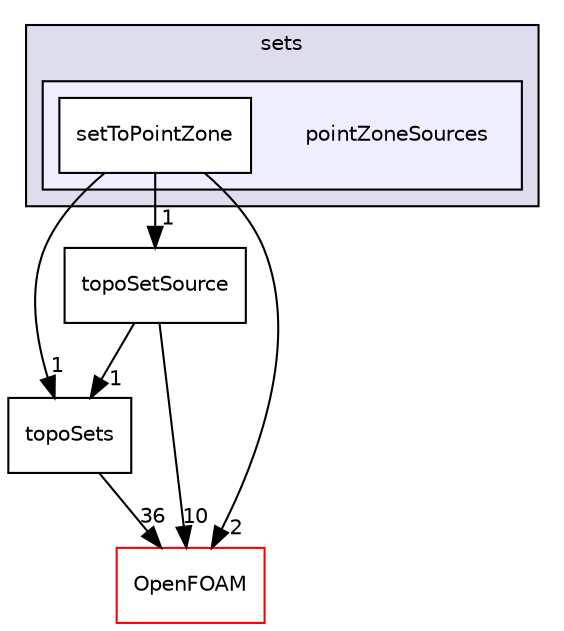 digraph "src/meshTools/sets/pointZoneSources" {
  bgcolor=transparent;
  compound=true
  node [ fontsize="10", fontname="Helvetica"];
  edge [ labelfontsize="10", labelfontname="Helvetica"];
  subgraph clusterdir_2133a227430c598cbabf81244446fac0 {
    graph [ bgcolor="#ddddee", pencolor="black", label="sets" fontname="Helvetica", fontsize="10", URL="dir_2133a227430c598cbabf81244446fac0.html"]
  subgraph clusterdir_76c9ff0be30cf7ccb18760a17a225805 {
    graph [ bgcolor="#eeeeff", pencolor="black", label="" URL="dir_76c9ff0be30cf7ccb18760a17a225805.html"];
    dir_76c9ff0be30cf7ccb18760a17a225805 [shape=plaintext label="pointZoneSources"];
    dir_874c0dcee3d74d52ca0007d6d0fd5024 [shape=box label="setToPointZone" color="black" fillcolor="white" style="filled" URL="dir_874c0dcee3d74d52ca0007d6d0fd5024.html"];
  }
  }
  dir_d23dbc881ee772048f144c3220c0e8b5 [shape=box label="topoSets" URL="dir_d23dbc881ee772048f144c3220c0e8b5.html"];
  dir_ffdc7a49b4414cf981ba8f0aa91f3c24 [shape=box label="topoSetSource" URL="dir_ffdc7a49b4414cf981ba8f0aa91f3c24.html"];
  dir_c5473ff19b20e6ec4dfe5c310b3778a8 [shape=box label="OpenFOAM" color="red" URL="dir_c5473ff19b20e6ec4dfe5c310b3778a8.html"];
  dir_d23dbc881ee772048f144c3220c0e8b5->dir_c5473ff19b20e6ec4dfe5c310b3778a8 [headlabel="36", labeldistance=1.5 headhref="dir_001854_001887.html"];
  dir_ffdc7a49b4414cf981ba8f0aa91f3c24->dir_d23dbc881ee772048f144c3220c0e8b5 [headlabel="1", labeldistance=1.5 headhref="dir_001856_001854.html"];
  dir_ffdc7a49b4414cf981ba8f0aa91f3c24->dir_c5473ff19b20e6ec4dfe5c310b3778a8 [headlabel="10", labeldistance=1.5 headhref="dir_001856_001887.html"];
  dir_874c0dcee3d74d52ca0007d6d0fd5024->dir_d23dbc881ee772048f144c3220c0e8b5 [headlabel="1", labeldistance=1.5 headhref="dir_001853_001854.html"];
  dir_874c0dcee3d74d52ca0007d6d0fd5024->dir_ffdc7a49b4414cf981ba8f0aa91f3c24 [headlabel="1", labeldistance=1.5 headhref="dir_001853_001856.html"];
  dir_874c0dcee3d74d52ca0007d6d0fd5024->dir_c5473ff19b20e6ec4dfe5c310b3778a8 [headlabel="2", labeldistance=1.5 headhref="dir_001853_001887.html"];
}
